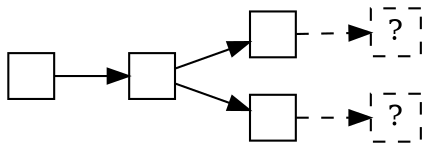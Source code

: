 digraph blockchain {
    rankdir=LR; // Flow from left to right
    node [shape=box, width=0.3, height=0.3];
    
    A [label=""];
    B [label=""];
    C [label=""];
    C1 [label=""];
    D [label="?", style=dashed];
    D1 [label="?", style=dashed];

    A -> B;
    B -> C;
    B -> C1;
    C -> D [style=dashed];
    C1 -> D1 [style=dashed];

    {
        rank=same;
        A;
    }
    {
        rank=same;
        B;
    }
    {
        rank=same;
        C;
        C1;
    }
    {
        rank=same;
        D;
        D1;
    }
}

